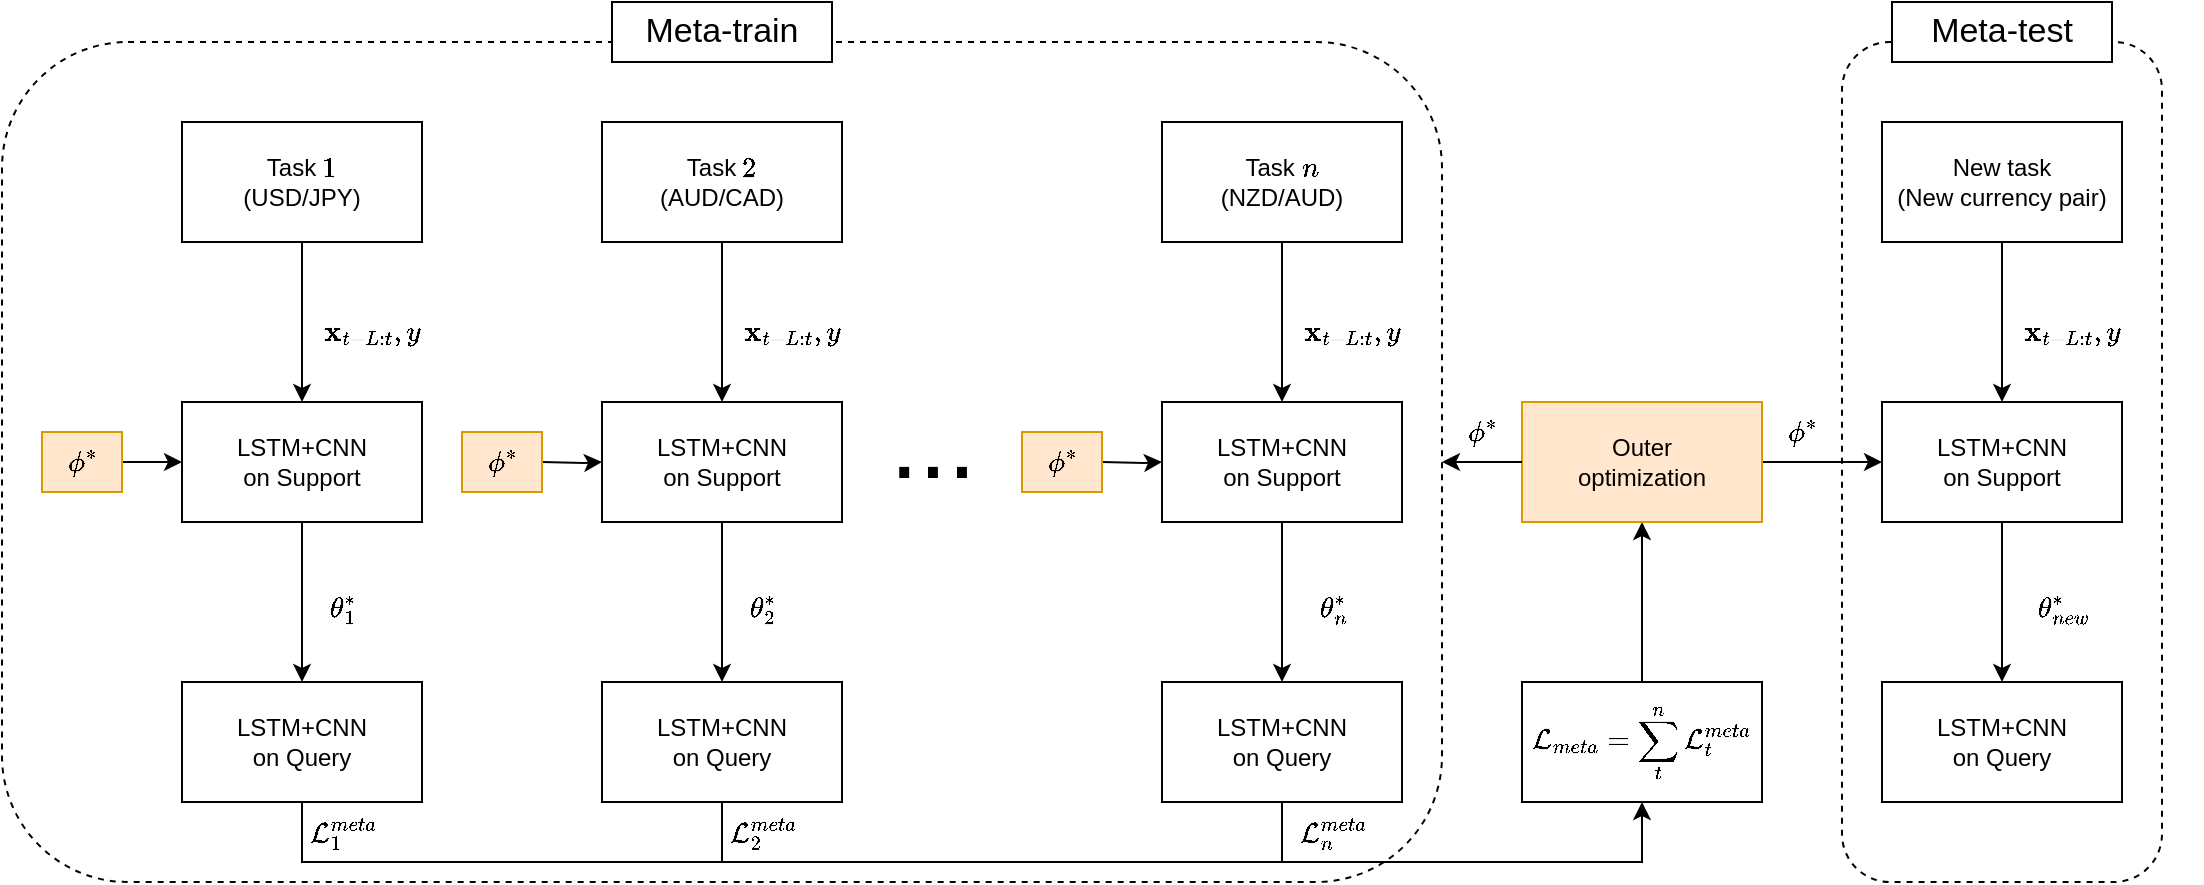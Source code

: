 <mxfile version="24.7.7" pages="2">
  <diagram name="Page-1" id="v_R_F0UWH21VeL4HUXk-">
    <mxGraphModel dx="954" dy="1431" grid="1" gridSize="10" guides="1" tooltips="1" connect="1" arrows="1" fold="1" page="1" pageScale="1" pageWidth="1100" pageHeight="850" math="1" shadow="0">
      <root>
        <mxCell id="0" />
        <mxCell id="1" parent="0" />
        <mxCell id="eya-moU7Oqs60QasNBf9-81" value="" style="rounded=1;whiteSpace=wrap;html=1;fillColor=none;dashed=1;" parent="1" vertex="1">
          <mxGeometry x="920" y="-40" width="160" height="420" as="geometry" />
        </mxCell>
        <mxCell id="eya-moU7Oqs60QasNBf9-46" value="" style="rounded=1;whiteSpace=wrap;html=1;fillColor=none;dashed=1;" parent="1" vertex="1">
          <mxGeometry y="-40" width="720" height="420" as="geometry" />
        </mxCell>
        <mxCell id="eya-moU7Oqs60QasNBf9-6" value="" style="edgeStyle=orthogonalEdgeStyle;rounded=0;orthogonalLoop=1;jettySize=auto;html=1;" parent="1" source="eya-moU7Oqs60QasNBf9-3" target="eya-moU7Oqs60QasNBf9-5" edge="1">
          <mxGeometry relative="1" as="geometry" />
        </mxCell>
        <mxCell id="eya-moU7Oqs60QasNBf9-3" value="Task `1`&lt;div&gt;(USD/JPY)&lt;/div&gt;" style="rounded=0;whiteSpace=wrap;html=1;" parent="1" vertex="1">
          <mxGeometry x="90" width="120" height="60" as="geometry" />
        </mxCell>
        <mxCell id="eya-moU7Oqs60QasNBf9-20" value="" style="edgeStyle=orthogonalEdgeStyle;rounded=0;orthogonalLoop=1;jettySize=auto;html=1;" parent="1" source="eya-moU7Oqs60QasNBf9-5" target="eya-moU7Oqs60QasNBf9-19" edge="1">
          <mxGeometry relative="1" as="geometry" />
        </mxCell>
        <mxCell id="eya-moU7Oqs60QasNBf9-5" value="LSTM+CNN&lt;div&gt;on Support&lt;/div&gt;" style="rounded=0;whiteSpace=wrap;html=1;" parent="1" vertex="1">
          <mxGeometry x="90" y="140" width="120" height="60" as="geometry" />
        </mxCell>
        <mxCell id="eya-moU7Oqs60QasNBf9-8" style="edgeStyle=orthogonalEdgeStyle;rounded=0;orthogonalLoop=1;jettySize=auto;html=1;" parent="1" source="eya-moU7Oqs60QasNBf9-67" target="eya-moU7Oqs60QasNBf9-5" edge="1">
          <mxGeometry relative="1" as="geometry">
            <mxPoint x="60" y="170" as="sourcePoint" />
          </mxGeometry>
        </mxCell>
        <mxCell id="eya-moU7Oqs60QasNBf9-52" style="edgeStyle=orthogonalEdgeStyle;rounded=0;orthogonalLoop=1;jettySize=auto;html=1;entryX=0.5;entryY=1;entryDx=0;entryDy=0;" parent="1" source="eya-moU7Oqs60QasNBf9-19" target="eya-moU7Oqs60QasNBf9-57" edge="1">
          <mxGeometry relative="1" as="geometry">
            <mxPoint x="839.957" y="318.0" as="targetPoint" />
            <Array as="points">
              <mxPoint x="150" y="370" />
              <mxPoint x="820" y="370" />
            </Array>
          </mxGeometry>
        </mxCell>
        <mxCell id="eya-moU7Oqs60QasNBf9-19" value="LSTM+CNN&lt;div&gt;on Query&lt;/div&gt;" style="whiteSpace=wrap;html=1;rounded=0;" parent="1" vertex="1">
          <mxGeometry x="90" y="280" width="120" height="60" as="geometry" />
        </mxCell>
        <mxCell id="eya-moU7Oqs60QasNBf9-21" value="" style="edgeStyle=orthogonalEdgeStyle;rounded=0;orthogonalLoop=1;jettySize=auto;html=1;" parent="1" source="eya-moU7Oqs60QasNBf9-22" target="eya-moU7Oqs60QasNBf9-24" edge="1">
          <mxGeometry relative="1" as="geometry" />
        </mxCell>
        <mxCell id="eya-moU7Oqs60QasNBf9-22" value="Task `2`&lt;div&gt;(AUD/CAD)&lt;/div&gt;" style="rounded=0;whiteSpace=wrap;html=1;" parent="1" vertex="1">
          <mxGeometry x="300" width="120" height="60" as="geometry" />
        </mxCell>
        <mxCell id="eya-moU7Oqs60QasNBf9-23" value="" style="edgeStyle=orthogonalEdgeStyle;rounded=0;orthogonalLoop=1;jettySize=auto;html=1;" parent="1" source="eya-moU7Oqs60QasNBf9-24" target="eya-moU7Oqs60QasNBf9-27" edge="1">
          <mxGeometry relative="1" as="geometry" />
        </mxCell>
        <mxCell id="eya-moU7Oqs60QasNBf9-24" value="LSTM+CNN&lt;div&gt;on Support&lt;/div&gt;" style="rounded=0;whiteSpace=wrap;html=1;" parent="1" vertex="1">
          <mxGeometry x="300" y="140" width="120" height="60" as="geometry" />
        </mxCell>
        <mxCell id="eya-moU7Oqs60QasNBf9-25" style="edgeStyle=orthogonalEdgeStyle;rounded=0;orthogonalLoop=1;jettySize=auto;html=1;" parent="1" target="eya-moU7Oqs60QasNBf9-24" edge="1">
          <mxGeometry relative="1" as="geometry">
            <mxPoint x="270" y="170" as="sourcePoint" />
          </mxGeometry>
        </mxCell>
        <mxCell id="eya-moU7Oqs60QasNBf9-53" style="edgeStyle=orthogonalEdgeStyle;rounded=0;orthogonalLoop=1;jettySize=auto;html=1;exitX=0.5;exitY=1;exitDx=0;exitDy=0;endArrow=none;endFill=0;" parent="1" source="eya-moU7Oqs60QasNBf9-27" edge="1">
          <mxGeometry relative="1" as="geometry">
            <mxPoint x="360" y="370" as="targetPoint" />
          </mxGeometry>
        </mxCell>
        <mxCell id="eya-moU7Oqs60QasNBf9-27" value="LSTM+CNN&lt;div&gt;on Query&lt;/div&gt;" style="whiteSpace=wrap;html=1;rounded=0;" parent="1" vertex="1">
          <mxGeometry x="300" y="280" width="120" height="60" as="geometry" />
        </mxCell>
        <mxCell id="eya-moU7Oqs60QasNBf9-28" value="" style="edgeStyle=orthogonalEdgeStyle;rounded=0;orthogonalLoop=1;jettySize=auto;html=1;" parent="1" source="eya-moU7Oqs60QasNBf9-29" target="eya-moU7Oqs60QasNBf9-31" edge="1">
          <mxGeometry relative="1" as="geometry" />
        </mxCell>
        <mxCell id="eya-moU7Oqs60QasNBf9-29" value="Task `n`&lt;div&gt;(NZD/AUD)&lt;/div&gt;" style="rounded=0;whiteSpace=wrap;html=1;" parent="1" vertex="1">
          <mxGeometry x="580" width="120" height="60" as="geometry" />
        </mxCell>
        <mxCell id="eya-moU7Oqs60QasNBf9-30" value="" style="edgeStyle=orthogonalEdgeStyle;rounded=0;orthogonalLoop=1;jettySize=auto;html=1;" parent="1" source="eya-moU7Oqs60QasNBf9-31" target="eya-moU7Oqs60QasNBf9-34" edge="1">
          <mxGeometry relative="1" as="geometry" />
        </mxCell>
        <mxCell id="eya-moU7Oqs60QasNBf9-31" value="LSTM+CNN&lt;div&gt;on Support&lt;/div&gt;" style="rounded=0;whiteSpace=wrap;html=1;" parent="1" vertex="1">
          <mxGeometry x="580" y="140" width="120" height="60" as="geometry" />
        </mxCell>
        <mxCell id="eya-moU7Oqs60QasNBf9-32" style="edgeStyle=orthogonalEdgeStyle;rounded=0;orthogonalLoop=1;jettySize=auto;html=1;" parent="1" target="eya-moU7Oqs60QasNBf9-31" edge="1">
          <mxGeometry relative="1" as="geometry">
            <mxPoint x="550" y="170" as="sourcePoint" />
          </mxGeometry>
        </mxCell>
        <mxCell id="eya-moU7Oqs60QasNBf9-54" style="edgeStyle=orthogonalEdgeStyle;rounded=0;orthogonalLoop=1;jettySize=auto;html=1;exitX=0.5;exitY=1;exitDx=0;exitDy=0;endArrow=none;endFill=0;" parent="1" source="eya-moU7Oqs60QasNBf9-34" edge="1">
          <mxGeometry relative="1" as="geometry">
            <mxPoint x="640" y="370" as="targetPoint" />
          </mxGeometry>
        </mxCell>
        <mxCell id="eya-moU7Oqs60QasNBf9-34" value="LSTM+CNN&lt;div&gt;on Query&lt;/div&gt;" style="whiteSpace=wrap;html=1;rounded=0;" parent="1" vertex="1">
          <mxGeometry x="580" y="280" width="120" height="60" as="geometry" />
        </mxCell>
        <mxCell id="eya-moU7Oqs60QasNBf9-35" value="&lt;font style=&quot;font-size: 52px;&quot;&gt;...&lt;/font&gt;" style="text;html=1;align=center;verticalAlign=middle;resizable=0;points=[];autosize=1;strokeColor=none;fillColor=none;" parent="1" vertex="1">
          <mxGeometry x="430" y="120" width="70" height="80" as="geometry" />
        </mxCell>
        <mxCell id="eya-moU7Oqs60QasNBf9-36" value="`\mathbf x_{t-L:t}, y`" style="text;html=1;align=center;verticalAlign=middle;resizable=0;points=[];autosize=1;strokeColor=none;fillColor=none;" parent="1" vertex="1">
          <mxGeometry x="120" y="90" width="130" height="30" as="geometry" />
        </mxCell>
        <mxCell id="eya-moU7Oqs60QasNBf9-37" value="`\mathbf x_{t-L:t}, y`" style="text;html=1;align=center;verticalAlign=middle;resizable=0;points=[];autosize=1;strokeColor=none;fillColor=none;" parent="1" vertex="1">
          <mxGeometry x="330" y="90" width="130" height="30" as="geometry" />
        </mxCell>
        <mxCell id="eya-moU7Oqs60QasNBf9-38" value="`\mathbf x_{t-L:t}, y`" style="text;html=1;align=center;verticalAlign=middle;resizable=0;points=[];autosize=1;strokeColor=none;fillColor=none;" parent="1" vertex="1">
          <mxGeometry x="610" y="90" width="130" height="30" as="geometry" />
        </mxCell>
        <mxCell id="eya-moU7Oqs60QasNBf9-41" value="$$\theta_n^*$$" style="text;html=1;align=center;verticalAlign=middle;resizable=0;points=[];autosize=1;strokeColor=none;fillColor=none;" parent="1" vertex="1">
          <mxGeometry x="615" y="228" width="100" height="30" as="geometry" />
        </mxCell>
        <mxCell id="eya-moU7Oqs60QasNBf9-50" value="$$\theta_2^*$$" style="text;html=1;align=center;verticalAlign=middle;resizable=0;points=[];autosize=1;strokeColor=none;fillColor=none;" parent="1" vertex="1">
          <mxGeometry x="330" y="228" width="100" height="30" as="geometry" />
        </mxCell>
        <mxCell id="eya-moU7Oqs60QasNBf9-51" value="$$\theta_1^*$$" style="text;html=1;align=center;verticalAlign=middle;resizable=0;points=[];autosize=1;strokeColor=none;fillColor=none;" parent="1" vertex="1">
          <mxGeometry x="120" y="228" width="100" height="30" as="geometry" />
        </mxCell>
        <mxCell id="eya-moU7Oqs60QasNBf9-62" value="" style="edgeStyle=orthogonalEdgeStyle;rounded=0;orthogonalLoop=1;jettySize=auto;html=1;" parent="1" source="eya-moU7Oqs60QasNBf9-57" target="eya-moU7Oqs60QasNBf9-61" edge="1">
          <mxGeometry relative="1" as="geometry" />
        </mxCell>
        <mxCell id="eya-moU7Oqs60QasNBf9-57" value="$$\mathcal L_{meta} = \sum_t^n{\mathcal{L}^{meta}_t}$$" style="whiteSpace=wrap;html=1;fillColor=none;" parent="1" vertex="1">
          <mxGeometry x="760" y="280" width="120" height="60" as="geometry" />
        </mxCell>
        <mxCell id="eya-moU7Oqs60QasNBf9-59" value="$$\mathcal L^{meta}_1$$" style="text;html=1;align=center;verticalAlign=middle;resizable=0;points=[];autosize=1;strokeColor=none;fillColor=none;" parent="1" vertex="1">
          <mxGeometry x="90" y="340" width="160" height="30" as="geometry" />
        </mxCell>
        <mxCell id="eya-moU7Oqs60QasNBf9-60" value="$$\mathcal L^{meta}_2$$" style="text;html=1;align=center;verticalAlign=middle;resizable=0;points=[];autosize=1;strokeColor=none;fillColor=none;" parent="1" vertex="1">
          <mxGeometry x="300" y="340" width="160" height="30" as="geometry" />
        </mxCell>
        <mxCell id="eya-moU7Oqs60QasNBf9-75" value="" style="edgeStyle=orthogonalEdgeStyle;rounded=0;orthogonalLoop=1;jettySize=auto;html=1;" parent="1" source="eya-moU7Oqs60QasNBf9-61" target="eya-moU7Oqs60QasNBf9-74" edge="1">
          <mxGeometry relative="1" as="geometry" />
        </mxCell>
        <mxCell id="eya-moU7Oqs60QasNBf9-61" value="Outer&lt;div&gt;optimization&lt;/div&gt;" style="whiteSpace=wrap;html=1;fillColor=#ffe6cc;strokeColor=#d79b00;" parent="1" vertex="1">
          <mxGeometry x="760" y="140" width="120" height="60" as="geometry" />
        </mxCell>
        <mxCell id="eya-moU7Oqs60QasNBf9-63" value="" style="endArrow=classic;html=1;rounded=0;exitX=0;exitY=0.5;exitDx=0;exitDy=0;entryX=1;entryY=0.5;entryDx=0;entryDy=0;" parent="1" source="eya-moU7Oqs60QasNBf9-61" target="eya-moU7Oqs60QasNBf9-46" edge="1">
          <mxGeometry width="50" height="50" relative="1" as="geometry">
            <mxPoint x="510" y="250" as="sourcePoint" />
            <mxPoint x="560" y="200" as="targetPoint" />
          </mxGeometry>
        </mxCell>
        <mxCell id="eya-moU7Oqs60QasNBf9-64" value="$$\phi^*$$" style="text;html=1;align=center;verticalAlign=middle;resizable=0;points=[];autosize=1;strokeColor=none;fillColor=none;" parent="1" vertex="1">
          <mxGeometry x="700" y="140" width="80" height="30" as="geometry" />
        </mxCell>
        <mxCell id="eya-moU7Oqs60QasNBf9-67" value="$$\phi^*$$" style="whiteSpace=wrap;html=1;fillColor=#ffe6cc;strokeColor=#d79b00;" parent="1" vertex="1">
          <mxGeometry x="20" y="155" width="40" height="30" as="geometry" />
        </mxCell>
        <mxCell id="eya-moU7Oqs60QasNBf9-68" value="$$\phi^*$$" style="whiteSpace=wrap;html=1;fillColor=#ffe6cc;strokeColor=#d79b00;" parent="1" vertex="1">
          <mxGeometry x="230" y="155" width="40" height="30" as="geometry" />
        </mxCell>
        <mxCell id="eya-moU7Oqs60QasNBf9-69" value="$$\phi^*$$" style="whiteSpace=wrap;html=1;fillColor=#ffe6cc;strokeColor=#d79b00;" parent="1" vertex="1">
          <mxGeometry x="510" y="155" width="40" height="30" as="geometry" />
        </mxCell>
        <mxCell id="eya-moU7Oqs60QasNBf9-73" value="&lt;font style=&quot;font-size: 17px;&quot;&gt;Meta-train&lt;/font&gt;" style="text;html=1;align=center;verticalAlign=middle;whiteSpace=wrap;rounded=0;fillColor=default;strokeColor=default;" parent="1" vertex="1">
          <mxGeometry x="305" y="-60" width="110" height="30" as="geometry" />
        </mxCell>
        <mxCell id="eya-moU7Oqs60QasNBf9-77" value="" style="edgeStyle=orthogonalEdgeStyle;rounded=0;orthogonalLoop=1;jettySize=auto;html=1;startArrow=classic;startFill=1;endArrow=none;endFill=0;" parent="1" source="eya-moU7Oqs60QasNBf9-74" target="eya-moU7Oqs60QasNBf9-76" edge="1">
          <mxGeometry relative="1" as="geometry" />
        </mxCell>
        <mxCell id="eya-moU7Oqs60QasNBf9-80" value="" style="edgeStyle=orthogonalEdgeStyle;rounded=0;orthogonalLoop=1;jettySize=auto;html=1;" parent="1" source="eya-moU7Oqs60QasNBf9-74" target="eya-moU7Oqs60QasNBf9-79" edge="1">
          <mxGeometry relative="1" as="geometry" />
        </mxCell>
        <mxCell id="eya-moU7Oqs60QasNBf9-74" value="LSTM+CNN&lt;div&gt;on Support&lt;/div&gt;" style="whiteSpace=wrap;html=1;fillColor=none;strokeColor=#000000;" parent="1" vertex="1">
          <mxGeometry x="940" y="140" width="120" height="60" as="geometry" />
        </mxCell>
        <mxCell id="eya-moU7Oqs60QasNBf9-76" value="&lt;div&gt;New task&lt;/div&gt;(New currency pair)" style="whiteSpace=wrap;html=1;fillColor=none;strokeColor=#000000;" parent="1" vertex="1">
          <mxGeometry x="940" width="120" height="60" as="geometry" />
        </mxCell>
        <mxCell id="eya-moU7Oqs60QasNBf9-78" value="$$\phi^*$$" style="text;html=1;align=center;verticalAlign=middle;resizable=0;points=[];autosize=1;strokeColor=none;fillColor=none;" parent="1" vertex="1">
          <mxGeometry x="860" y="140" width="80" height="30" as="geometry" />
        </mxCell>
        <mxCell id="eya-moU7Oqs60QasNBf9-79" value="LSTM+CNN&lt;div&gt;on Query&lt;/div&gt;" style="whiteSpace=wrap;html=1;fillColor=none;strokeColor=#000000;" parent="1" vertex="1">
          <mxGeometry x="940" y="280" width="120" height="60" as="geometry" />
        </mxCell>
        <mxCell id="eya-moU7Oqs60QasNBf9-82" value="&lt;font style=&quot;font-size: 17px;&quot;&gt;Meta-test&lt;/font&gt;" style="text;html=1;align=center;verticalAlign=middle;whiteSpace=wrap;rounded=0;fillColor=default;strokeColor=default;" parent="1" vertex="1">
          <mxGeometry x="945" y="-60" width="110" height="30" as="geometry" />
        </mxCell>
        <mxCell id="eya-moU7Oqs60QasNBf9-83" value="$$\theta_{new}^*$$" style="text;html=1;align=center;verticalAlign=middle;resizable=0;points=[];autosize=1;strokeColor=none;fillColor=none;" parent="1" vertex="1">
          <mxGeometry x="965" y="228" width="130" height="30" as="geometry" />
        </mxCell>
        <mxCell id="eya-moU7Oqs60QasNBf9-84" value="$$\mathcal L^{meta}_n$$" style="text;html=1;align=center;verticalAlign=middle;resizable=0;points=[];autosize=1;strokeColor=none;fillColor=none;" parent="1" vertex="1">
          <mxGeometry x="585" y="340" width="160" height="30" as="geometry" />
        </mxCell>
        <mxCell id="g6XhKRvTCH5pXOxBl7ya-1" value="`\mathbf x_{t-L:t}, y`" style="text;html=1;align=center;verticalAlign=middle;resizable=0;points=[];autosize=1;strokeColor=none;fillColor=none;" vertex="1" parent="1">
          <mxGeometry x="970" y="90" width="130" height="30" as="geometry" />
        </mxCell>
      </root>
    </mxGraphModel>
  </diagram>
  <diagram id="iOSP0uNIlM8BRo2-gRkK" name="Page-2">
    <mxGraphModel dx="1434" dy="761" grid="1" gridSize="10" guides="1" tooltips="1" connect="1" arrows="1" fold="1" page="1" pageScale="1" pageWidth="1100" pageHeight="850" math="0" shadow="0">
      <root>
        <mxCell id="0" />
        <mxCell id="1" parent="0" />
      </root>
    </mxGraphModel>
  </diagram>
</mxfile>
